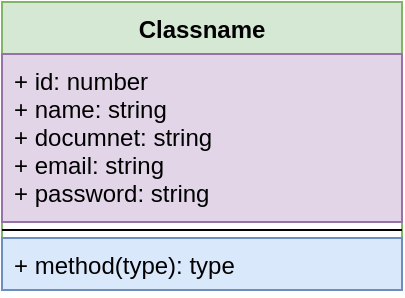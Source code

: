 <mxfile version="14.5.8" type="github">
  <diagram id="Fx_o8NzKkvt6naeuQMXA" name="Page-1">
    <mxGraphModel dx="1038" dy="548" grid="1" gridSize="10" guides="1" tooltips="1" connect="1" arrows="1" fold="1" page="1" pageScale="1" pageWidth="827" pageHeight="1169" math="0" shadow="0">
      <root>
        <mxCell id="0" />
        <mxCell id="1" parent="0" />
        <mxCell id="jSqMpT_7lkx8mQkIH3T9-4" value="Classname" style="swimlane;fontStyle=1;align=center;verticalAlign=top;childLayout=stackLayout;horizontal=1;startSize=26;horizontalStack=0;resizeParent=1;resizeParentMax=0;resizeLast=0;collapsible=1;marginBottom=0;fillColor=#d5e8d4;strokeColor=#82b366;" vertex="1" parent="1">
          <mxGeometry x="40" y="40" width="200" height="144" as="geometry" />
        </mxCell>
        <mxCell id="jSqMpT_7lkx8mQkIH3T9-5" value="+ id: number&#xa;+ name: string&#xa;+ documnet: string&#xa;+ email: string&#xa;+ password: string" style="text;strokeColor=#9673a6;fillColor=#e1d5e7;align=left;verticalAlign=top;spacingLeft=4;spacingRight=4;overflow=hidden;rotatable=0;points=[[0,0.5],[1,0.5]];portConstraint=eastwest;" vertex="1" parent="jSqMpT_7lkx8mQkIH3T9-4">
          <mxGeometry y="26" width="200" height="84" as="geometry" />
        </mxCell>
        <mxCell id="jSqMpT_7lkx8mQkIH3T9-6" value="" style="line;strokeWidth=1;fillColor=none;align=left;verticalAlign=middle;spacingTop=-1;spacingLeft=3;spacingRight=3;rotatable=0;labelPosition=right;points=[];portConstraint=eastwest;" vertex="1" parent="jSqMpT_7lkx8mQkIH3T9-4">
          <mxGeometry y="110" width="200" height="8" as="geometry" />
        </mxCell>
        <mxCell id="jSqMpT_7lkx8mQkIH3T9-7" value="+ method(type): type" style="text;strokeColor=#6c8ebf;fillColor=#dae8fc;align=left;verticalAlign=top;spacingLeft=4;spacingRight=4;overflow=hidden;rotatable=0;points=[[0,0.5],[1,0.5]];portConstraint=eastwest;" vertex="1" parent="jSqMpT_7lkx8mQkIH3T9-4">
          <mxGeometry y="118" width="200" height="26" as="geometry" />
        </mxCell>
      </root>
    </mxGraphModel>
  </diagram>
</mxfile>
